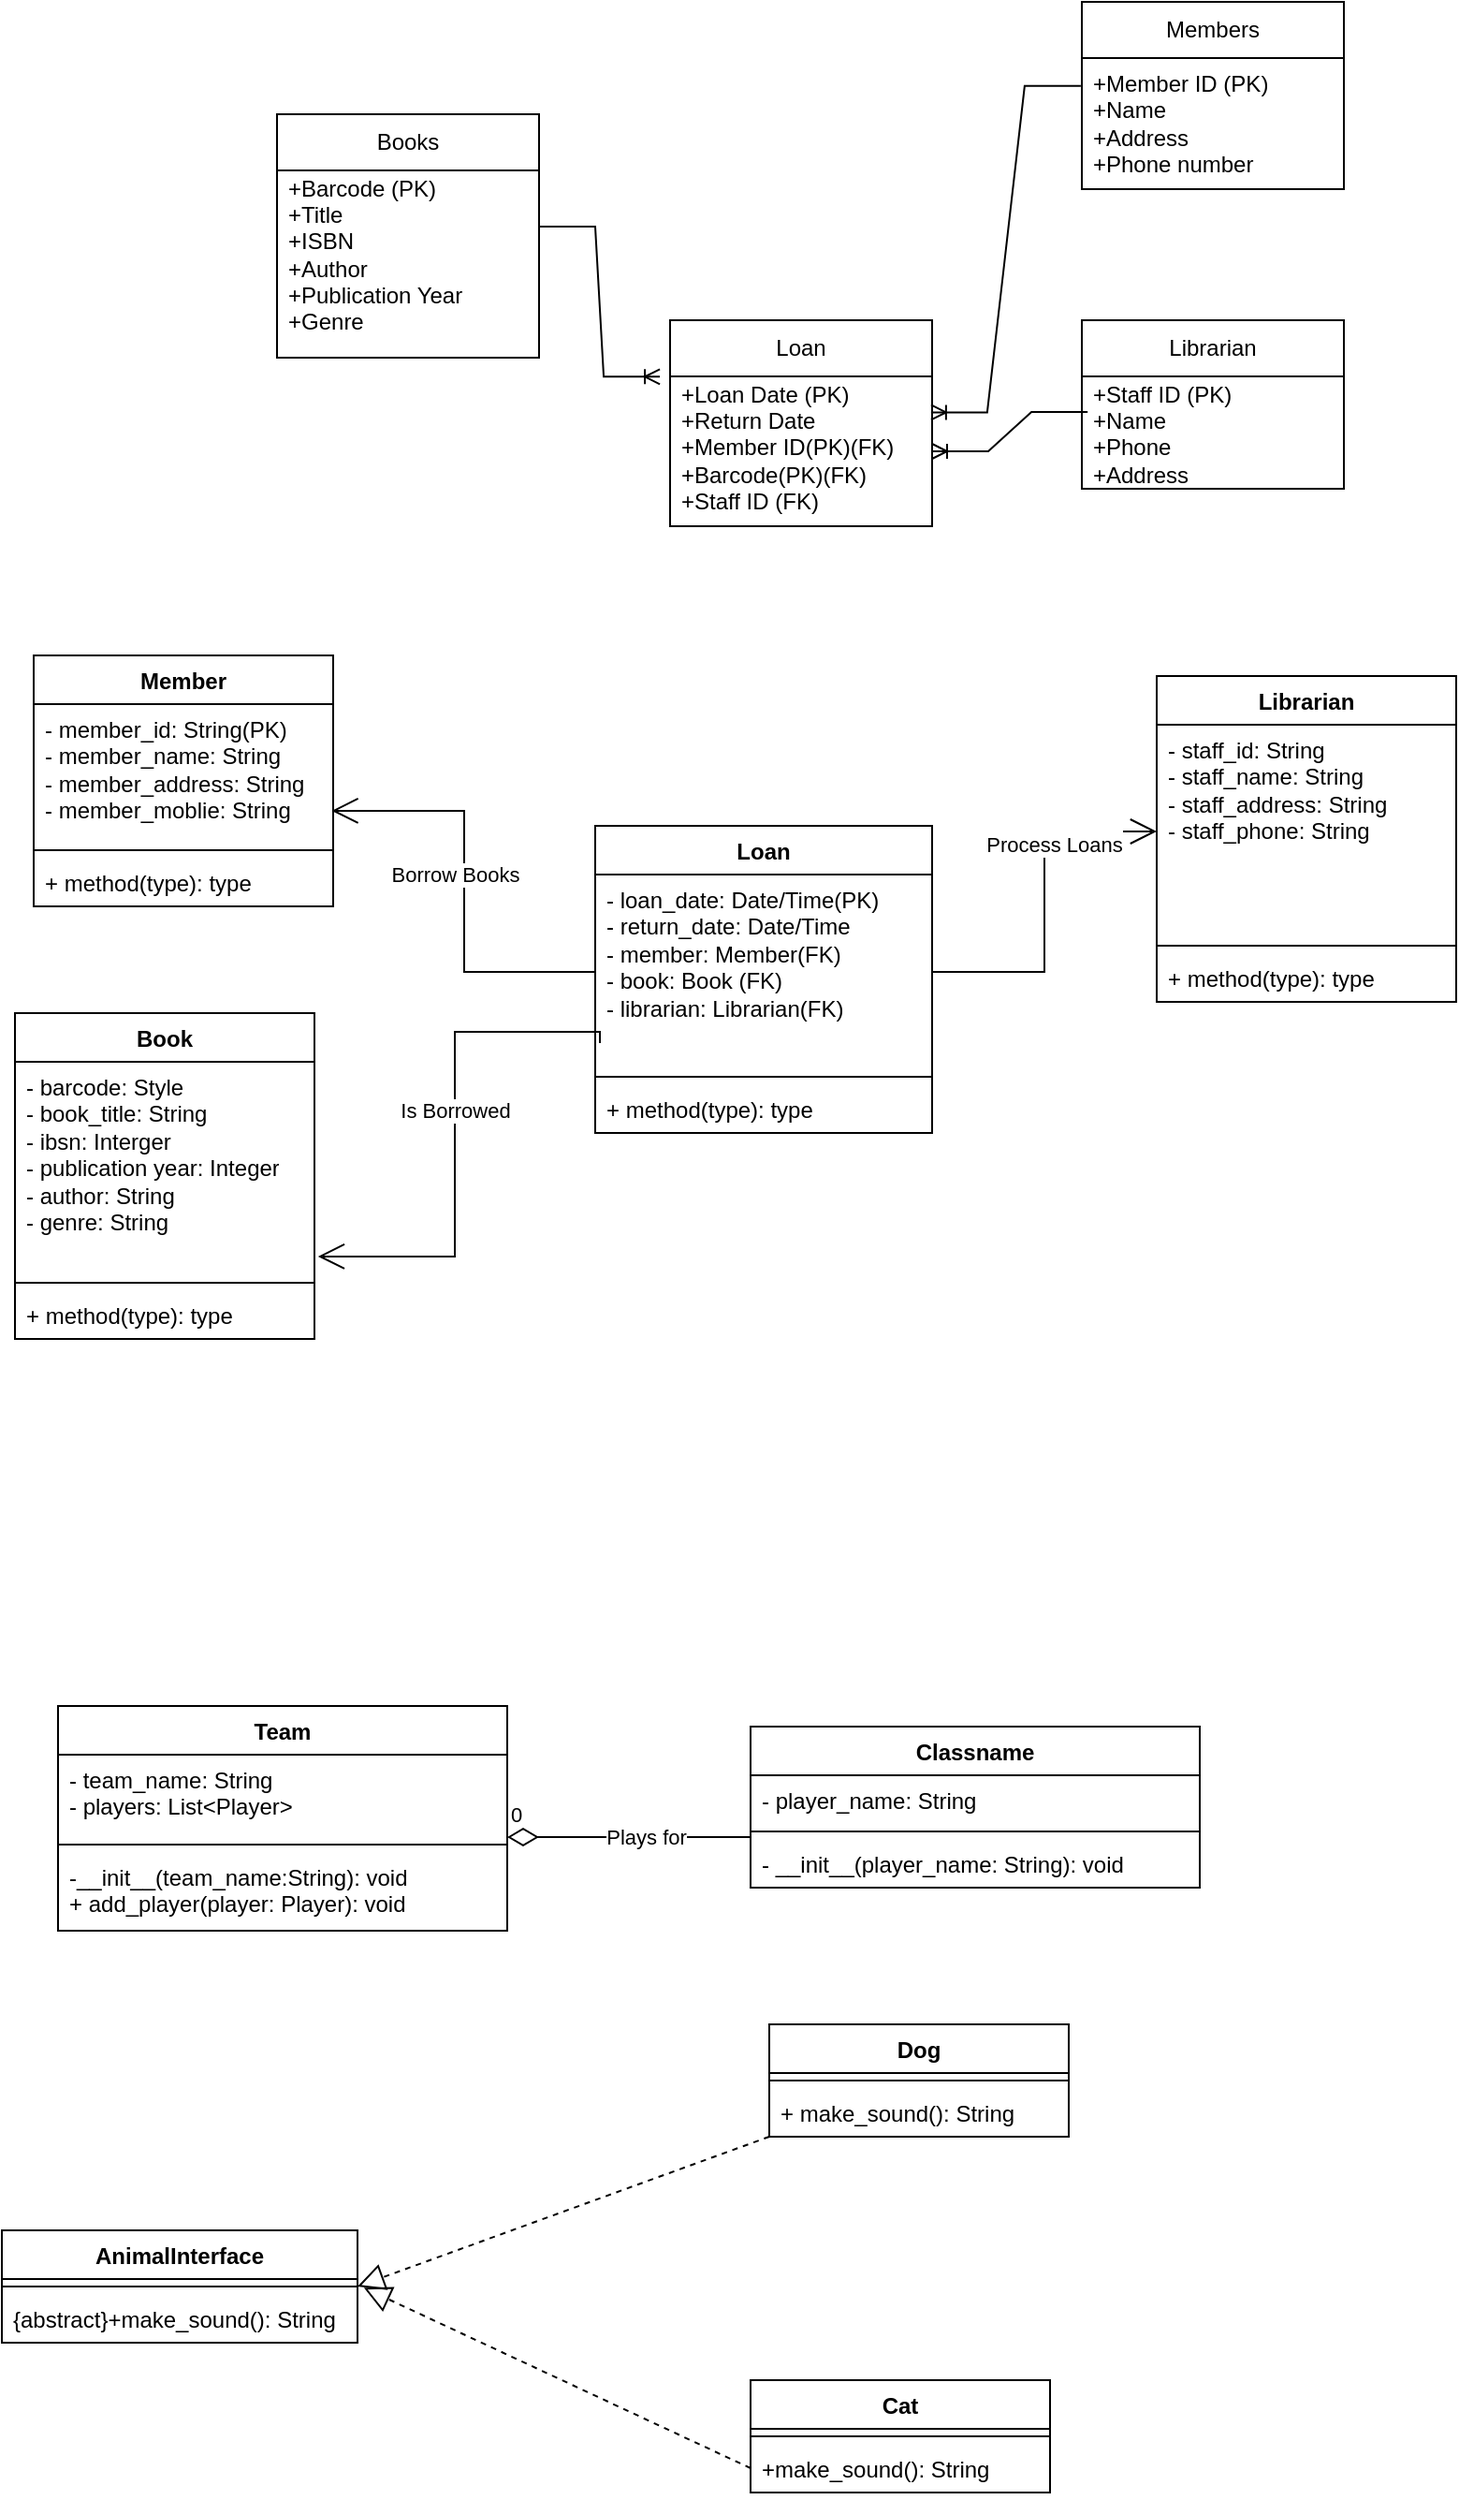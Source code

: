 <mxfile version="24.4.10" type="github">
  <diagram name="Page-1" id="-mPD7jEL7bo5maE6MtQu">
    <mxGraphModel dx="836" dy="518" grid="1" gridSize="10" guides="1" tooltips="1" connect="1" arrows="1" fold="1" page="1" pageScale="1" pageWidth="827" pageHeight="1169" math="0" shadow="0">
      <root>
        <mxCell id="0" />
        <mxCell id="1" parent="0" />
        <mxCell id="5fbe4rSaMFGnmQCFm6fV-1" value="Members" style="swimlane;fontStyle=0;childLayout=stackLayout;horizontal=1;startSize=30;horizontalStack=0;resizeParent=1;resizeParentMax=0;resizeLast=0;collapsible=1;marginBottom=0;whiteSpace=wrap;html=1;" vertex="1" parent="1">
          <mxGeometry x="627" width="140" height="100" as="geometry" />
        </mxCell>
        <mxCell id="5fbe4rSaMFGnmQCFm6fV-2" value="+Member ID (PK)&lt;div&gt;+Name&amp;nbsp;&lt;/div&gt;&lt;div&gt;+Address&lt;/div&gt;&lt;div&gt;+Phone number&lt;/div&gt;" style="text;strokeColor=none;fillColor=none;align=left;verticalAlign=middle;spacingLeft=4;spacingRight=4;overflow=hidden;points=[[0,0.5],[1,0.5]];portConstraint=eastwest;rotatable=0;whiteSpace=wrap;html=1;" vertex="1" parent="5fbe4rSaMFGnmQCFm6fV-1">
          <mxGeometry y="30" width="140" height="70" as="geometry" />
        </mxCell>
        <mxCell id="5fbe4rSaMFGnmQCFm6fV-5" value="Librarian" style="swimlane;fontStyle=0;childLayout=stackLayout;horizontal=1;startSize=30;horizontalStack=0;resizeParent=1;resizeParentMax=0;resizeLast=0;collapsible=1;marginBottom=0;whiteSpace=wrap;html=1;" vertex="1" parent="1">
          <mxGeometry x="627" y="170" width="140" height="90" as="geometry" />
        </mxCell>
        <mxCell id="5fbe4rSaMFGnmQCFm6fV-6" value="+Staff ID (PK)&lt;div&gt;+Name&lt;/div&gt;&lt;div&gt;+Phone&lt;/div&gt;&lt;div&gt;+Address&lt;/div&gt;" style="text;strokeColor=none;fillColor=none;align=left;verticalAlign=middle;spacingLeft=4;spacingRight=4;overflow=hidden;points=[[0,0.5],[1,0.5]];portConstraint=eastwest;rotatable=0;whiteSpace=wrap;html=1;" vertex="1" parent="5fbe4rSaMFGnmQCFm6fV-5">
          <mxGeometry y="30" width="140" height="60" as="geometry" />
        </mxCell>
        <mxCell id="5fbe4rSaMFGnmQCFm6fV-9" value="Books" style="swimlane;fontStyle=0;childLayout=stackLayout;horizontal=1;startSize=30;horizontalStack=0;resizeParent=1;resizeParentMax=0;resizeLast=0;collapsible=1;marginBottom=0;whiteSpace=wrap;html=1;" vertex="1" parent="1">
          <mxGeometry x="197" y="60" width="140" height="130" as="geometry" />
        </mxCell>
        <mxCell id="5fbe4rSaMFGnmQCFm6fV-10" value="&lt;span style=&quot;background-color: initial;&quot;&gt;+Barcode (PK)&lt;/span&gt;&lt;div&gt;&lt;div&gt;+Title&lt;/div&gt;&lt;div&gt;+ISBN&lt;/div&gt;&lt;div&gt;+Author&lt;/div&gt;&lt;div&gt;+Publication Year&lt;/div&gt;&lt;div&gt;+Genre&lt;br&gt;&lt;div&gt;&lt;span style=&quot;background-color: initial;&quot;&gt;&lt;br&gt;&lt;/span&gt;&lt;/div&gt;&lt;/div&gt;&lt;/div&gt;" style="text;strokeColor=none;fillColor=none;align=left;verticalAlign=middle;spacingLeft=4;spacingRight=4;overflow=hidden;points=[[0,0.5],[1,0.5]];portConstraint=eastwest;rotatable=0;whiteSpace=wrap;html=1;" vertex="1" parent="5fbe4rSaMFGnmQCFm6fV-9">
          <mxGeometry y="30" width="140" height="100" as="geometry" />
        </mxCell>
        <mxCell id="5fbe4rSaMFGnmQCFm6fV-13" value="Loan" style="swimlane;fontStyle=0;childLayout=stackLayout;horizontal=1;startSize=30;horizontalStack=0;resizeParent=1;resizeParentMax=0;resizeLast=0;collapsible=1;marginBottom=0;whiteSpace=wrap;html=1;" vertex="1" parent="1">
          <mxGeometry x="407" y="170" width="140" height="110" as="geometry" />
        </mxCell>
        <mxCell id="5fbe4rSaMFGnmQCFm6fV-16" value="+Loan Date (PK)&lt;div&gt;+Return Date&lt;/div&gt;&lt;div&gt;+Member ID(PK)(FK)&lt;/div&gt;&lt;div&gt;+Barcode(PK)(FK)&lt;/div&gt;&lt;div&gt;+Staff ID (FK)&lt;/div&gt;&lt;div&gt;&lt;br&gt;&lt;/div&gt;" style="text;strokeColor=none;fillColor=none;align=left;verticalAlign=middle;spacingLeft=4;spacingRight=4;overflow=hidden;points=[[0,0.5],[1,0.5]];portConstraint=eastwest;rotatable=0;whiteSpace=wrap;html=1;" vertex="1" parent="5fbe4rSaMFGnmQCFm6fV-13">
          <mxGeometry y="30" width="140" height="80" as="geometry" />
        </mxCell>
        <mxCell id="5fbe4rSaMFGnmQCFm6fV-23" value="" style="edgeStyle=entityRelationEdgeStyle;fontSize=12;html=1;endArrow=ERoneToMany;rounded=0;entryX=0.996;entryY=0.24;entryDx=0;entryDy=0;entryPerimeter=0;exitX=-0.004;exitY=0.213;exitDx=0;exitDy=0;exitPerimeter=0;" edge="1" parent="1" source="5fbe4rSaMFGnmQCFm6fV-2" target="5fbe4rSaMFGnmQCFm6fV-16">
          <mxGeometry width="100" height="100" relative="1" as="geometry">
            <mxPoint x="617" y="60" as="sourcePoint" />
            <mxPoint x="677" y="120" as="targetPoint" />
          </mxGeometry>
        </mxCell>
        <mxCell id="5fbe4rSaMFGnmQCFm6fV-25" value="" style="edgeStyle=entityRelationEdgeStyle;fontSize=12;html=1;endArrow=ERoneToMany;rounded=0;entryX=-0.039;entryY=0.274;entryDx=0;entryDy=0;entryPerimeter=0;" edge="1" parent="1" target="5fbe4rSaMFGnmQCFm6fV-13">
          <mxGeometry width="100" height="100" relative="1" as="geometry">
            <mxPoint x="337" y="120" as="sourcePoint" />
            <mxPoint x="347" y="220" as="targetPoint" />
          </mxGeometry>
        </mxCell>
        <mxCell id="5fbe4rSaMFGnmQCFm6fV-27" value="" style="edgeStyle=entityRelationEdgeStyle;fontSize=12;html=1;endArrow=ERoneToMany;rounded=0;exitX=0.022;exitY=0.317;exitDx=0;exitDy=0;exitPerimeter=0;" edge="1" parent="1" source="5fbe4rSaMFGnmQCFm6fV-6" target="5fbe4rSaMFGnmQCFm6fV-16">
          <mxGeometry width="100" height="100" relative="1" as="geometry">
            <mxPoint x="497" y="360" as="sourcePoint" />
            <mxPoint x="597" y="260" as="targetPoint" />
          </mxGeometry>
        </mxCell>
        <mxCell id="5fbe4rSaMFGnmQCFm6fV-32" value="Loan" style="swimlane;fontStyle=1;align=center;verticalAlign=top;childLayout=stackLayout;horizontal=1;startSize=26;horizontalStack=0;resizeParent=1;resizeParentMax=0;resizeLast=0;collapsible=1;marginBottom=0;whiteSpace=wrap;html=1;" vertex="1" parent="1">
          <mxGeometry x="367" y="440" width="180" height="164" as="geometry" />
        </mxCell>
        <mxCell id="5fbe4rSaMFGnmQCFm6fV-33" value="- loan_date: Date/Time(PK)&lt;div&gt;- return_date: Date/Time&lt;/div&gt;&lt;div&gt;- member: Member(FK)&lt;/div&gt;&lt;div&gt;- book: Book (FK)&lt;/div&gt;&lt;div&gt;- librarian: Librarian(FK)&lt;/div&gt;&lt;div&gt;&lt;br&gt;&lt;/div&gt;" style="text;strokeColor=none;fillColor=none;align=left;verticalAlign=top;spacingLeft=4;spacingRight=4;overflow=hidden;rotatable=0;points=[[0,0.5],[1,0.5]];portConstraint=eastwest;whiteSpace=wrap;html=1;" vertex="1" parent="5fbe4rSaMFGnmQCFm6fV-32">
          <mxGeometry y="26" width="180" height="104" as="geometry" />
        </mxCell>
        <mxCell id="5fbe4rSaMFGnmQCFm6fV-34" value="" style="line;strokeWidth=1;fillColor=none;align=left;verticalAlign=middle;spacingTop=-1;spacingLeft=3;spacingRight=3;rotatable=0;labelPosition=right;points=[];portConstraint=eastwest;strokeColor=inherit;" vertex="1" parent="5fbe4rSaMFGnmQCFm6fV-32">
          <mxGeometry y="130" width="180" height="8" as="geometry" />
        </mxCell>
        <mxCell id="5fbe4rSaMFGnmQCFm6fV-35" value="+ method(type): type" style="text;strokeColor=none;fillColor=none;align=left;verticalAlign=top;spacingLeft=4;spacingRight=4;overflow=hidden;rotatable=0;points=[[0,0.5],[1,0.5]];portConstraint=eastwest;whiteSpace=wrap;html=1;" vertex="1" parent="5fbe4rSaMFGnmQCFm6fV-32">
          <mxGeometry y="138" width="180" height="26" as="geometry" />
        </mxCell>
        <mxCell id="5fbe4rSaMFGnmQCFm6fV-36" value="Member" style="swimlane;fontStyle=1;align=center;verticalAlign=top;childLayout=stackLayout;horizontal=1;startSize=26;horizontalStack=0;resizeParent=1;resizeParentMax=0;resizeLast=0;collapsible=1;marginBottom=0;whiteSpace=wrap;html=1;" vertex="1" parent="1">
          <mxGeometry x="67" y="349" width="160" height="134" as="geometry" />
        </mxCell>
        <mxCell id="5fbe4rSaMFGnmQCFm6fV-37" value="- member_id: String(PK)&lt;div&gt;- member_name: String&lt;/div&gt;&lt;div&gt;- member_address: String&lt;/div&gt;&lt;div&gt;- member_moblie: String&lt;/div&gt;" style="text;strokeColor=none;fillColor=none;align=left;verticalAlign=top;spacingLeft=4;spacingRight=4;overflow=hidden;rotatable=0;points=[[0,0.5],[1,0.5]];portConstraint=eastwest;whiteSpace=wrap;html=1;" vertex="1" parent="5fbe4rSaMFGnmQCFm6fV-36">
          <mxGeometry y="26" width="160" height="74" as="geometry" />
        </mxCell>
        <mxCell id="5fbe4rSaMFGnmQCFm6fV-38" value="" style="line;strokeWidth=1;fillColor=none;align=left;verticalAlign=middle;spacingTop=-1;spacingLeft=3;spacingRight=3;rotatable=0;labelPosition=right;points=[];portConstraint=eastwest;strokeColor=inherit;" vertex="1" parent="5fbe4rSaMFGnmQCFm6fV-36">
          <mxGeometry y="100" width="160" height="8" as="geometry" />
        </mxCell>
        <mxCell id="5fbe4rSaMFGnmQCFm6fV-39" value="+ method(type): type" style="text;strokeColor=none;fillColor=none;align=left;verticalAlign=top;spacingLeft=4;spacingRight=4;overflow=hidden;rotatable=0;points=[[0,0.5],[1,0.5]];portConstraint=eastwest;whiteSpace=wrap;html=1;" vertex="1" parent="5fbe4rSaMFGnmQCFm6fV-36">
          <mxGeometry y="108" width="160" height="26" as="geometry" />
        </mxCell>
        <mxCell id="5fbe4rSaMFGnmQCFm6fV-40" value="Librarian" style="swimlane;fontStyle=1;align=center;verticalAlign=top;childLayout=stackLayout;horizontal=1;startSize=26;horizontalStack=0;resizeParent=1;resizeParentMax=0;resizeLast=0;collapsible=1;marginBottom=0;whiteSpace=wrap;html=1;" vertex="1" parent="1">
          <mxGeometry x="667" y="360" width="160" height="174" as="geometry" />
        </mxCell>
        <mxCell id="5fbe4rSaMFGnmQCFm6fV-41" value="- staff_id: String&lt;div&gt;- staff_name: String&lt;/div&gt;&lt;div&gt;- staff_address: String&lt;/div&gt;&lt;div&gt;- staff_phone: String&lt;/div&gt;&lt;div&gt;&lt;br&gt;&lt;/div&gt;" style="text;strokeColor=none;fillColor=none;align=left;verticalAlign=top;spacingLeft=4;spacingRight=4;overflow=hidden;rotatable=0;points=[[0,0.5],[1,0.5]];portConstraint=eastwest;whiteSpace=wrap;html=1;" vertex="1" parent="5fbe4rSaMFGnmQCFm6fV-40">
          <mxGeometry y="26" width="160" height="114" as="geometry" />
        </mxCell>
        <mxCell id="5fbe4rSaMFGnmQCFm6fV-42" value="" style="line;strokeWidth=1;fillColor=none;align=left;verticalAlign=middle;spacingTop=-1;spacingLeft=3;spacingRight=3;rotatable=0;labelPosition=right;points=[];portConstraint=eastwest;strokeColor=inherit;" vertex="1" parent="5fbe4rSaMFGnmQCFm6fV-40">
          <mxGeometry y="140" width="160" height="8" as="geometry" />
        </mxCell>
        <mxCell id="5fbe4rSaMFGnmQCFm6fV-43" value="+ method(type): type" style="text;strokeColor=none;fillColor=none;align=left;verticalAlign=top;spacingLeft=4;spacingRight=4;overflow=hidden;rotatable=0;points=[[0,0.5],[1,0.5]];portConstraint=eastwest;whiteSpace=wrap;html=1;" vertex="1" parent="5fbe4rSaMFGnmQCFm6fV-40">
          <mxGeometry y="148" width="160" height="26" as="geometry" />
        </mxCell>
        <mxCell id="5fbe4rSaMFGnmQCFm6fV-44" value="Book" style="swimlane;fontStyle=1;align=center;verticalAlign=top;childLayout=stackLayout;horizontal=1;startSize=26;horizontalStack=0;resizeParent=1;resizeParentMax=0;resizeLast=0;collapsible=1;marginBottom=0;whiteSpace=wrap;html=1;" vertex="1" parent="1">
          <mxGeometry x="57" y="540" width="160" height="174" as="geometry" />
        </mxCell>
        <mxCell id="5fbe4rSaMFGnmQCFm6fV-45" value="- barcode: Style&lt;div&gt;- book_title: String&lt;/div&gt;&lt;div&gt;- ibsn: Interger&lt;/div&gt;&lt;div&gt;- publication year: Integer&lt;/div&gt;&lt;div&gt;- author: String&lt;/div&gt;&lt;div&gt;- genre: String&lt;br&gt;&lt;div&gt;&lt;br&gt;&lt;/div&gt;&lt;/div&gt;" style="text;strokeColor=none;fillColor=none;align=left;verticalAlign=top;spacingLeft=4;spacingRight=4;overflow=hidden;rotatable=0;points=[[0,0.5],[1,0.5]];portConstraint=eastwest;whiteSpace=wrap;html=1;" vertex="1" parent="5fbe4rSaMFGnmQCFm6fV-44">
          <mxGeometry y="26" width="160" height="114" as="geometry" />
        </mxCell>
        <mxCell id="5fbe4rSaMFGnmQCFm6fV-46" value="" style="line;strokeWidth=1;fillColor=none;align=left;verticalAlign=middle;spacingTop=-1;spacingLeft=3;spacingRight=3;rotatable=0;labelPosition=right;points=[];portConstraint=eastwest;strokeColor=inherit;" vertex="1" parent="5fbe4rSaMFGnmQCFm6fV-44">
          <mxGeometry y="140" width="160" height="8" as="geometry" />
        </mxCell>
        <mxCell id="5fbe4rSaMFGnmQCFm6fV-47" value="+ method(type): type" style="text;strokeColor=none;fillColor=none;align=left;verticalAlign=top;spacingLeft=4;spacingRight=4;overflow=hidden;rotatable=0;points=[[0,0.5],[1,0.5]];portConstraint=eastwest;whiteSpace=wrap;html=1;" vertex="1" parent="5fbe4rSaMFGnmQCFm6fV-44">
          <mxGeometry y="148" width="160" height="26" as="geometry" />
        </mxCell>
        <mxCell id="5fbe4rSaMFGnmQCFm6fV-56" value="" style="endArrow=open;endFill=1;endSize=12;html=1;rounded=0;entryX=0.995;entryY=0.77;entryDx=0;entryDy=0;entryPerimeter=0;edgeStyle=orthogonalEdgeStyle;" edge="1" parent="1" source="5fbe4rSaMFGnmQCFm6fV-33" target="5fbe4rSaMFGnmQCFm6fV-37">
          <mxGeometry width="160" relative="1" as="geometry">
            <mxPoint x="365.2" y="547.536" as="sourcePoint" />
            <mxPoint x="387" y="534" as="targetPoint" />
          </mxGeometry>
        </mxCell>
        <mxCell id="5fbe4rSaMFGnmQCFm6fV-59" value="Borrow Books" style="edgeLabel;html=1;align=center;verticalAlign=middle;resizable=0;points=[];" vertex="1" connectable="0" parent="5fbe4rSaMFGnmQCFm6fV-56">
          <mxGeometry x="0.077" y="5" relative="1" as="geometry">
            <mxPoint as="offset" />
          </mxGeometry>
        </mxCell>
        <mxCell id="5fbe4rSaMFGnmQCFm6fV-57" value="" style="endArrow=open;endFill=1;endSize=12;html=1;rounded=0;entryX=1.012;entryY=0.912;entryDx=0;entryDy=0;entryPerimeter=0;exitX=0.014;exitY=0.865;exitDx=0;exitDy=0;exitPerimeter=0;edgeStyle=orthogonalEdgeStyle;" edge="1" parent="1" source="5fbe4rSaMFGnmQCFm6fV-33" target="5fbe4rSaMFGnmQCFm6fV-45">
          <mxGeometry width="160" relative="1" as="geometry">
            <mxPoint x="237" y="630" as="sourcePoint" />
            <mxPoint x="397" y="630" as="targetPoint" />
            <Array as="points">
              <mxPoint x="369" y="550" />
              <mxPoint x="292" y="550" />
              <mxPoint x="292" y="670" />
            </Array>
          </mxGeometry>
        </mxCell>
        <mxCell id="5fbe4rSaMFGnmQCFm6fV-60" value="Is Borrowed" style="edgeLabel;html=1;align=center;verticalAlign=middle;resizable=0;points=[];" vertex="1" connectable="0" parent="5fbe4rSaMFGnmQCFm6fV-57">
          <mxGeometry x="-0.092" relative="1" as="geometry">
            <mxPoint as="offset" />
          </mxGeometry>
        </mxCell>
        <mxCell id="5fbe4rSaMFGnmQCFm6fV-58" value="" style="endArrow=open;endFill=1;endSize=12;html=1;rounded=0;entryX=0;entryY=0.5;entryDx=0;entryDy=0;edgeStyle=orthogonalEdgeStyle;" edge="1" parent="1" source="5fbe4rSaMFGnmQCFm6fV-33" target="5fbe4rSaMFGnmQCFm6fV-41">
          <mxGeometry width="160" relative="1" as="geometry">
            <mxPoint x="551.32" y="532.976" as="sourcePoint" />
            <mxPoint x="635.08" y="420.004" as="targetPoint" />
          </mxGeometry>
        </mxCell>
        <mxCell id="5fbe4rSaMFGnmQCFm6fV-61" value="&lt;br&gt;Process Loans" style="edgeLabel;html=1;align=center;verticalAlign=middle;resizable=0;points=[];" vertex="1" connectable="0" parent="5fbe4rSaMFGnmQCFm6fV-58">
          <mxGeometry x="0.435" relative="1" as="geometry">
            <mxPoint as="offset" />
          </mxGeometry>
        </mxCell>
        <mxCell id="5fbe4rSaMFGnmQCFm6fV-62" value="Team" style="swimlane;fontStyle=1;align=center;verticalAlign=top;childLayout=stackLayout;horizontal=1;startSize=26;horizontalStack=0;resizeParent=1;resizeParentMax=0;resizeLast=0;collapsible=1;marginBottom=0;whiteSpace=wrap;html=1;" vertex="1" parent="1">
          <mxGeometry x="80" y="910" width="240" height="120" as="geometry" />
        </mxCell>
        <mxCell id="5fbe4rSaMFGnmQCFm6fV-63" value="- team_name: String&lt;div&gt;- players: List&amp;lt;Player&amp;gt;&lt;/div&gt;" style="text;strokeColor=none;fillColor=none;align=left;verticalAlign=top;spacingLeft=4;spacingRight=4;overflow=hidden;rotatable=0;points=[[0,0.5],[1,0.5]];portConstraint=eastwest;whiteSpace=wrap;html=1;" vertex="1" parent="5fbe4rSaMFGnmQCFm6fV-62">
          <mxGeometry y="26" width="240" height="44" as="geometry" />
        </mxCell>
        <mxCell id="5fbe4rSaMFGnmQCFm6fV-64" value="" style="line;strokeWidth=1;fillColor=none;align=left;verticalAlign=middle;spacingTop=-1;spacingLeft=3;spacingRight=3;rotatable=0;labelPosition=right;points=[];portConstraint=eastwest;strokeColor=inherit;" vertex="1" parent="5fbe4rSaMFGnmQCFm6fV-62">
          <mxGeometry y="70" width="240" height="8" as="geometry" />
        </mxCell>
        <mxCell id="5fbe4rSaMFGnmQCFm6fV-65" value="-__init__(team_name:String): void&lt;div&gt;+ add_player(player: Player): void&lt;/div&gt;" style="text;strokeColor=none;fillColor=none;align=left;verticalAlign=top;spacingLeft=4;spacingRight=4;overflow=hidden;rotatable=0;points=[[0,0.5],[1,0.5]];portConstraint=eastwest;whiteSpace=wrap;html=1;" vertex="1" parent="5fbe4rSaMFGnmQCFm6fV-62">
          <mxGeometry y="78" width="240" height="42" as="geometry" />
        </mxCell>
        <mxCell id="5fbe4rSaMFGnmQCFm6fV-66" value="Classname" style="swimlane;fontStyle=1;align=center;verticalAlign=top;childLayout=stackLayout;horizontal=1;startSize=26;horizontalStack=0;resizeParent=1;resizeParentMax=0;resizeLast=0;collapsible=1;marginBottom=0;whiteSpace=wrap;html=1;" vertex="1" parent="1">
          <mxGeometry x="450" y="921" width="240" height="86" as="geometry" />
        </mxCell>
        <mxCell id="5fbe4rSaMFGnmQCFm6fV-67" value="- player_name: String" style="text;strokeColor=none;fillColor=none;align=left;verticalAlign=top;spacingLeft=4;spacingRight=4;overflow=hidden;rotatable=0;points=[[0,0.5],[1,0.5]];portConstraint=eastwest;whiteSpace=wrap;html=1;" vertex="1" parent="5fbe4rSaMFGnmQCFm6fV-66">
          <mxGeometry y="26" width="240" height="26" as="geometry" />
        </mxCell>
        <mxCell id="5fbe4rSaMFGnmQCFm6fV-68" value="" style="line;strokeWidth=1;fillColor=none;align=left;verticalAlign=middle;spacingTop=-1;spacingLeft=3;spacingRight=3;rotatable=0;labelPosition=right;points=[];portConstraint=eastwest;strokeColor=inherit;" vertex="1" parent="5fbe4rSaMFGnmQCFm6fV-66">
          <mxGeometry y="52" width="240" height="8" as="geometry" />
        </mxCell>
        <mxCell id="5fbe4rSaMFGnmQCFm6fV-69" value="- __init__(player_name: String): void" style="text;strokeColor=none;fillColor=none;align=left;verticalAlign=top;spacingLeft=4;spacingRight=4;overflow=hidden;rotatable=0;points=[[0,0.5],[1,0.5]];portConstraint=eastwest;whiteSpace=wrap;html=1;" vertex="1" parent="5fbe4rSaMFGnmQCFm6fV-66">
          <mxGeometry y="60" width="240" height="26" as="geometry" />
        </mxCell>
        <mxCell id="5fbe4rSaMFGnmQCFm6fV-74" value="0" style="endArrow=none;html=1;endSize=12;startArrow=diamondThin;startSize=14;startFill=0;edgeStyle=orthogonalEdgeStyle;align=left;verticalAlign=bottom;rounded=0;endFill=0;" edge="1" parent="1">
          <mxGeometry x="-1" y="3" relative="1" as="geometry">
            <mxPoint x="320" y="980" as="sourcePoint" />
            <mxPoint x="450" y="980" as="targetPoint" />
          </mxGeometry>
        </mxCell>
        <mxCell id="5fbe4rSaMFGnmQCFm6fV-75" value="Plays for" style="edgeLabel;html=1;align=center;verticalAlign=middle;resizable=0;points=[];" vertex="1" connectable="0" parent="5fbe4rSaMFGnmQCFm6fV-74">
          <mxGeometry x="0.131" relative="1" as="geometry">
            <mxPoint as="offset" />
          </mxGeometry>
        </mxCell>
        <mxCell id="5fbe4rSaMFGnmQCFm6fV-76" value="AnimalInterface" style="swimlane;fontStyle=1;align=center;verticalAlign=top;childLayout=stackLayout;horizontal=1;startSize=26;horizontalStack=0;resizeParent=1;resizeParentMax=0;resizeLast=0;collapsible=1;marginBottom=0;whiteSpace=wrap;html=1;" vertex="1" parent="1">
          <mxGeometry x="50" y="1190" width="190" height="60" as="geometry" />
        </mxCell>
        <mxCell id="5fbe4rSaMFGnmQCFm6fV-78" value="" style="line;strokeWidth=1;fillColor=none;align=left;verticalAlign=middle;spacingTop=-1;spacingLeft=3;spacingRight=3;rotatable=0;labelPosition=right;points=[];portConstraint=eastwest;strokeColor=inherit;" vertex="1" parent="5fbe4rSaMFGnmQCFm6fV-76">
          <mxGeometry y="26" width="190" height="8" as="geometry" />
        </mxCell>
        <mxCell id="5fbe4rSaMFGnmQCFm6fV-79" value="{abstract}+make_sound(): String" style="text;strokeColor=none;fillColor=none;align=left;verticalAlign=top;spacingLeft=4;spacingRight=4;overflow=hidden;rotatable=0;points=[[0,0.5],[1,0.5]];portConstraint=eastwest;whiteSpace=wrap;html=1;" vertex="1" parent="5fbe4rSaMFGnmQCFm6fV-76">
          <mxGeometry y="34" width="190" height="26" as="geometry" />
        </mxCell>
        <mxCell id="5fbe4rSaMFGnmQCFm6fV-80" value="Dog" style="swimlane;fontStyle=1;align=center;verticalAlign=top;childLayout=stackLayout;horizontal=1;startSize=26;horizontalStack=0;resizeParent=1;resizeParentMax=0;resizeLast=0;collapsible=1;marginBottom=0;whiteSpace=wrap;html=1;" vertex="1" parent="1">
          <mxGeometry x="460" y="1080" width="160" height="60" as="geometry" />
        </mxCell>
        <mxCell id="5fbe4rSaMFGnmQCFm6fV-82" value="" style="line;strokeWidth=1;fillColor=none;align=left;verticalAlign=middle;spacingTop=-1;spacingLeft=3;spacingRight=3;rotatable=0;labelPosition=right;points=[];portConstraint=eastwest;strokeColor=inherit;" vertex="1" parent="5fbe4rSaMFGnmQCFm6fV-80">
          <mxGeometry y="26" width="160" height="8" as="geometry" />
        </mxCell>
        <mxCell id="5fbe4rSaMFGnmQCFm6fV-88" value="" style="endArrow=block;dashed=1;endFill=0;endSize=12;html=1;rounded=0;entryX=1;entryY=0.5;entryDx=0;entryDy=0;" edge="1" parent="5fbe4rSaMFGnmQCFm6fV-80" target="5fbe4rSaMFGnmQCFm6fV-76">
          <mxGeometry width="160" relative="1" as="geometry">
            <mxPoint y="60" as="sourcePoint" />
            <mxPoint x="-230" y="130" as="targetPoint" />
          </mxGeometry>
        </mxCell>
        <mxCell id="5fbe4rSaMFGnmQCFm6fV-83" value="+ make_sound(): String" style="text;strokeColor=none;fillColor=none;align=left;verticalAlign=top;spacingLeft=4;spacingRight=4;overflow=hidden;rotatable=0;points=[[0,0.5],[1,0.5]];portConstraint=eastwest;whiteSpace=wrap;html=1;" vertex="1" parent="5fbe4rSaMFGnmQCFm6fV-80">
          <mxGeometry y="34" width="160" height="26" as="geometry" />
        </mxCell>
        <mxCell id="5fbe4rSaMFGnmQCFm6fV-84" value="Cat" style="swimlane;fontStyle=1;align=center;verticalAlign=top;childLayout=stackLayout;horizontal=1;startSize=26;horizontalStack=0;resizeParent=1;resizeParentMax=0;resizeLast=0;collapsible=1;marginBottom=0;whiteSpace=wrap;html=1;" vertex="1" parent="1">
          <mxGeometry x="450" y="1270" width="160" height="60" as="geometry" />
        </mxCell>
        <mxCell id="5fbe4rSaMFGnmQCFm6fV-86" value="" style="line;strokeWidth=1;fillColor=none;align=left;verticalAlign=middle;spacingTop=-1;spacingLeft=3;spacingRight=3;rotatable=0;labelPosition=right;points=[];portConstraint=eastwest;strokeColor=inherit;" vertex="1" parent="5fbe4rSaMFGnmQCFm6fV-84">
          <mxGeometry y="26" width="160" height="8" as="geometry" />
        </mxCell>
        <mxCell id="5fbe4rSaMFGnmQCFm6fV-87" value="+make_sound(): String" style="text;strokeColor=none;fillColor=none;align=left;verticalAlign=top;spacingLeft=4;spacingRight=4;overflow=hidden;rotatable=0;points=[[0,0.5],[1,0.5]];portConstraint=eastwest;whiteSpace=wrap;html=1;" vertex="1" parent="5fbe4rSaMFGnmQCFm6fV-84">
          <mxGeometry y="34" width="160" height="26" as="geometry" />
        </mxCell>
        <mxCell id="5fbe4rSaMFGnmQCFm6fV-89" value="" style="endArrow=block;dashed=1;endFill=0;endSize=12;html=1;rounded=0;entryX=1.018;entryY=-0.128;entryDx=0;entryDy=0;entryPerimeter=0;exitX=0;exitY=0.5;exitDx=0;exitDy=0;" edge="1" parent="1" source="5fbe4rSaMFGnmQCFm6fV-87" target="5fbe4rSaMFGnmQCFm6fV-79">
          <mxGeometry width="160" relative="1" as="geometry">
            <mxPoint x="440" y="1330" as="sourcePoint" />
            <mxPoint x="600" y="1330" as="targetPoint" />
          </mxGeometry>
        </mxCell>
      </root>
    </mxGraphModel>
  </diagram>
</mxfile>
